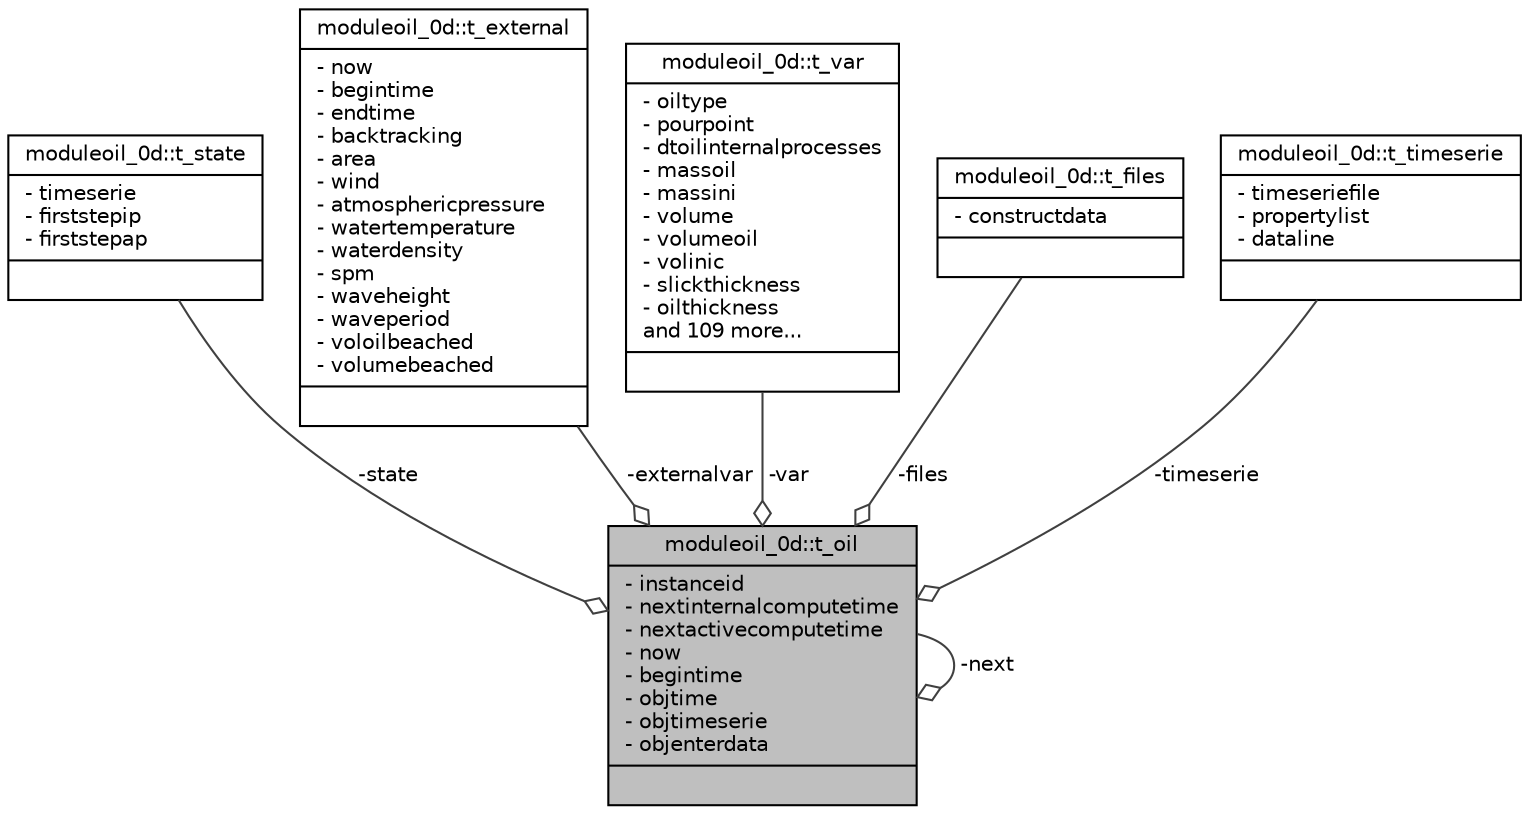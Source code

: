 digraph "moduleoil_0d::t_oil"
{
 // LATEX_PDF_SIZE
  edge [fontname="Helvetica",fontsize="10",labelfontname="Helvetica",labelfontsize="10"];
  node [fontname="Helvetica",fontsize="10",shape=record];
  Node1 [label="{moduleoil_0d::t_oil\n|- instanceid\l- nextinternalcomputetime\l- nextactivecomputetime\l- now\l- begintime\l- objtime\l- objtimeserie\l- objenterdata\l|}",height=0.2,width=0.4,color="black", fillcolor="grey75", style="filled", fontcolor="black",tooltip=" "];
  Node1 -> Node1 [color="grey25",fontsize="10",style="solid",label=" -next" ,arrowhead="odiamond",fontname="Helvetica"];
  Node2 -> Node1 [color="grey25",fontsize="10",style="solid",label=" -state" ,arrowhead="odiamond",fontname="Helvetica"];
  Node2 [label="{moduleoil_0d::t_state\n|- timeserie\l- firststepip\l- firststepap\l|}",height=0.2,width=0.4,color="black", fillcolor="white", style="filled",URL="$structmoduleoil__0d_1_1t__state.html",tooltip=" "];
  Node3 -> Node1 [color="grey25",fontsize="10",style="solid",label=" -externalvar" ,arrowhead="odiamond",fontname="Helvetica"];
  Node3 [label="{moduleoil_0d::t_external\n|- now\l- begintime\l- endtime\l- backtracking\l- area\l- wind\l- atmosphericpressure\l- watertemperature\l- waterdensity\l- spm\l- waveheight\l- waveperiod\l- voloilbeached\l- volumebeached\l|}",height=0.2,width=0.4,color="black", fillcolor="white", style="filled",URL="$structmoduleoil__0d_1_1t__external.html",tooltip=" "];
  Node4 -> Node1 [color="grey25",fontsize="10",style="solid",label=" -var" ,arrowhead="odiamond",fontname="Helvetica"];
  Node4 [label="{moduleoil_0d::t_var\n|- oiltype\l- pourpoint\l- dtoilinternalprocesses\l- massoil\l- massini\l- volume\l- volumeoil\l- volinic\l- slickthickness\l- oilthickness\land 109 more...\l|}",height=0.2,width=0.4,color="black", fillcolor="white", style="filled",URL="$structmoduleoil__0d_1_1t__var.html",tooltip=" "];
  Node5 -> Node1 [color="grey25",fontsize="10",style="solid",label=" -files" ,arrowhead="odiamond",fontname="Helvetica"];
  Node5 [label="{moduleoil_0d::t_files\n|- constructdata\l|}",height=0.2,width=0.4,color="black", fillcolor="white", style="filled",URL="$structmoduleoil__0d_1_1t__files.html",tooltip=" "];
  Node6 -> Node1 [color="grey25",fontsize="10",style="solid",label=" -timeserie" ,arrowhead="odiamond",fontname="Helvetica"];
  Node6 [label="{moduleoil_0d::t_timeserie\n|- timeseriefile\l- propertylist\l- dataline\l|}",height=0.2,width=0.4,color="black", fillcolor="white", style="filled",URL="$structmoduleoil__0d_1_1t__timeserie.html",tooltip=" "];
}
